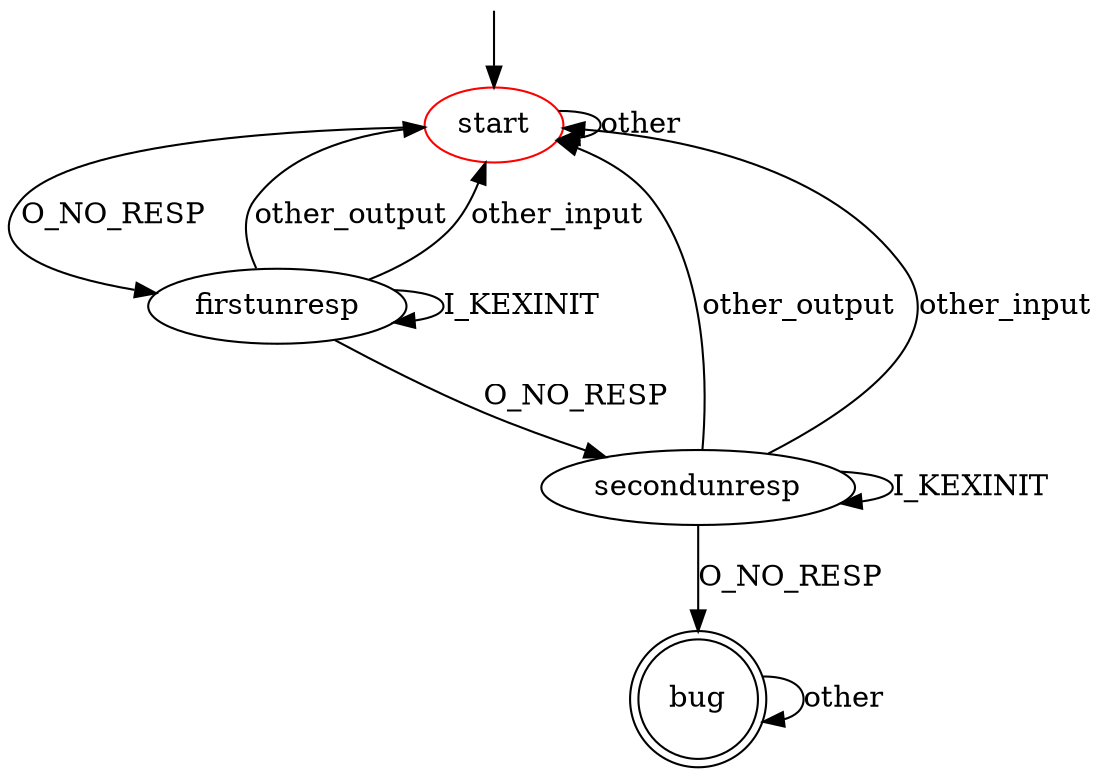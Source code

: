 digraph G {
label=""
start [color="red"]
bug [shape="doublecircle"]

start -> start [label="other"]
start -> firstunresp [label="O_NO_RESP"]

firstunresp -> secondunresp [label="O_NO_RESP"]
firstunresp -> start [label="other_output"]
firstunresp -> firstunresp [label="I_KEXINIT"]
firstunresp -> start [label="other_input"]

secondunresp -> bug [label="O_NO_RESP"]
secondunresp -> start [label="other_output"]
secondunresp -> secondunresp [label="I_KEXINIT"]
secondunresp -> start [label="other_input"]

bug -> bug [label="other"]

__start0 [label="" shape="none" width="0" height="0"];
__start0 -> start;
}
